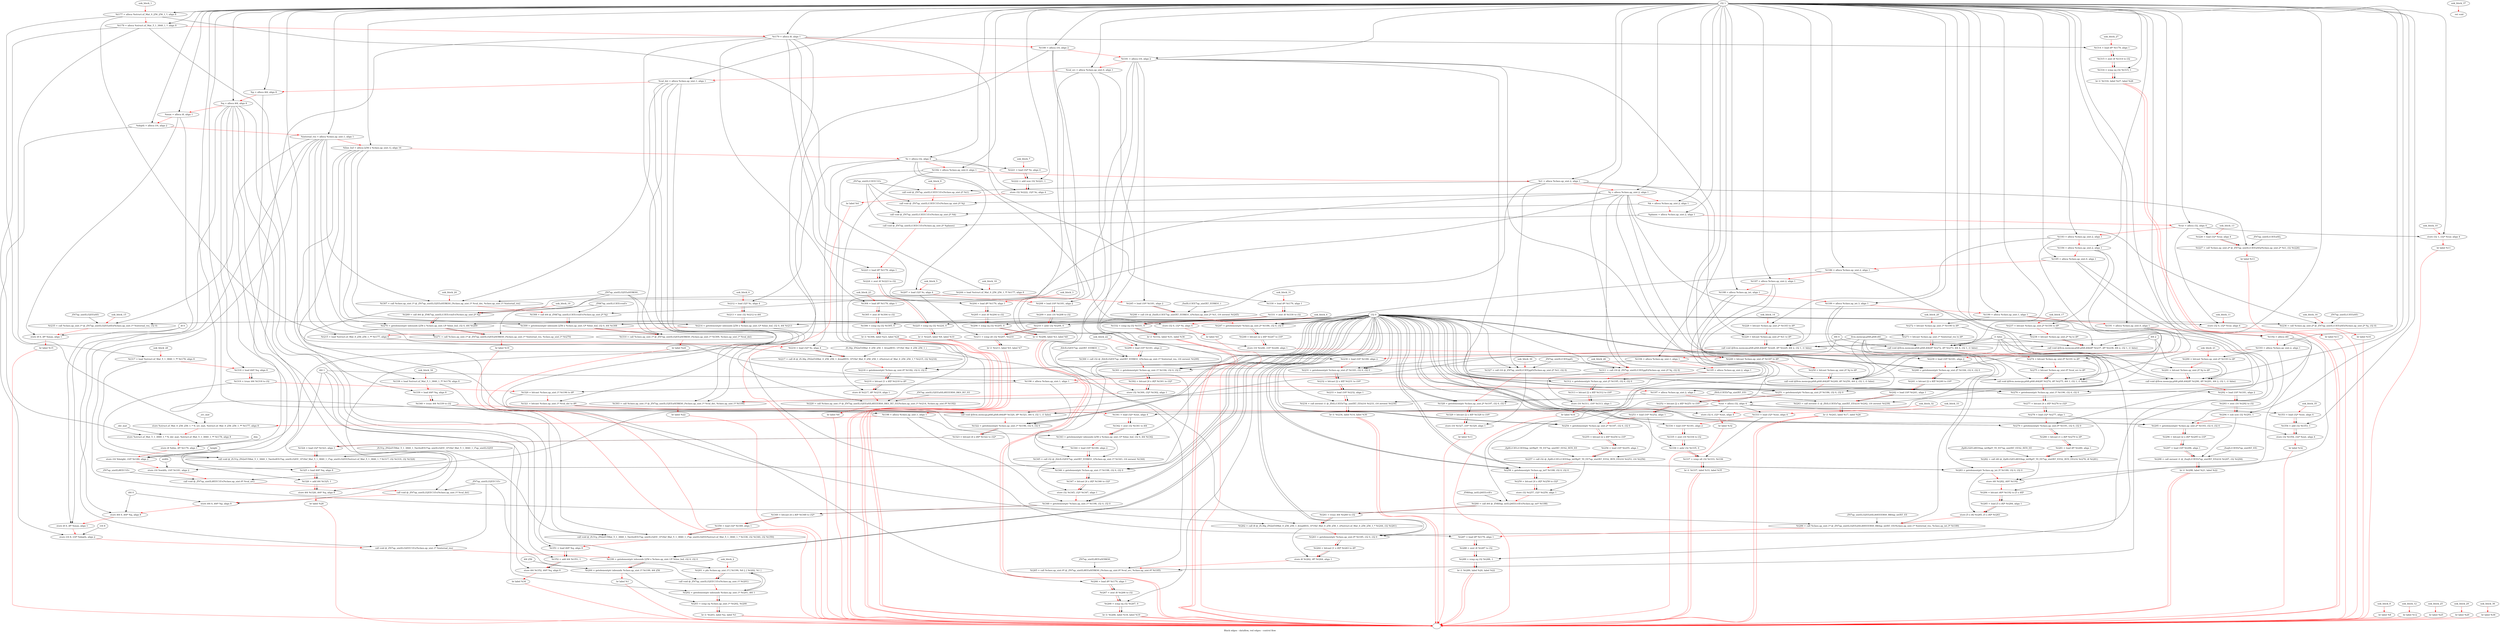 digraph G {
compound=true
label="Black edges - dataflow, red edges - control flow"
"t177" [label="  %t177 = alloca %struct.xf_Mat_0_256_256_1_*, align 8"]
"t178" [label="  %t178 = alloca %struct.xf_Mat_5_1_3840_1_*, align 8"]
"t179" [label="  %t179 = alloca i8, align 1"]
"t180" [label="  %t180 = alloca i16, align 2"]
"t181" [label="  %t181 = alloca i16, align 2"]
"val_src" [label="  %val_src = alloca %class.ap_uint.0, align 1"]
"val_dst" [label="  %val_dst = alloca %class.ap_uint.1, align 1"]
"p" [label="  %p = alloca i64, align 8"]
"q" [label="  %q = alloca i64, align 8"]
"max" [label="  %max = alloca i8, align 1"]
"depth" [label="  %depth = alloca i16, align 2"]
"internal_res" [label="  %internal_res = alloca %class.ap_uint.1, align 1"]
"line_buf" [label="  %line_buf = alloca [256 x %class.ap_uint.1], align 16"]
"i" [label="  %i = alloca i32, align 4"]
"t182" [label="  %t182 = alloca %class.ap_uint.0, align 1"]
"i1" [label="  %i1 = alloca %class.ap_uint.2, align 1"]
"j" [label="  %j = alloca %class.ap_uint.2, align 1"]
"k" [label="  %k = alloca %class.ap_uint.2, align 1"]
"planes" [label="  %planes = alloca %class.ap_uint.2, align 1"]
"var" [label="  %var = alloca i32, align 4"]
"t183" [label="  %t183 = alloca %class.ap_uint.2, align 1"]
"t184" [label="  %t184 = alloca %class.ap_uint.2, align 1"]
"t185" [label="  %t185 = alloca %class.ap_uint.0, align 1"]
"t186" [label="  %t186 = alloca %class.ap_uint.2, align 1"]
"t187" [label="  %t187 = alloca %class.ap_uint.2, align 1"]
"t188" [label="  %t188 = alloca %class.ap_int, align 1"]
"t189" [label="  %t189 = alloca %class.ap_int.3, align 1"]
"t190" [label="  %t190 = alloca %class.ap_uint.1, align 1"]
"t191" [label="  %t191 = alloca %class.ap_uint.0, align 1"]
"t192" [label="  %t192 = alloca i40"]
"t193" [label="  %t193 = alloca %class.ap_uint.2, align 1"]
"t194" [label="  %t194 = alloca %class.ap_uint.1, align 1"]
"t195" [label="  %t195 = alloca %class.ap_uint.2, align 1"]
"t196" [label="  %t196 = alloca %class.ap_uint.1, align 1"]
"t197" [label="  %t197 = alloca %class.ap_uint.2, align 1"]
"out" [label="  %out = alloca i32, align 4"]
"t198" [label="  %t198 = alloca %class.ap_uint.1, align 1"]
"_1" [label="  store %struct.xf_Mat_0_256_256_1_* %_src_mat, %struct.xf_Mat_0_256_256_1_** %t177, align 8"]
"_2" [label="  store %struct.xf_Mat_5_1_3840_1_* %_dst_mat, %struct.xf_Mat_5_1_3840_1_** %t178, align 8"]
"_3" [label="  store i8 %dim, i8* %t179, align 1"]
"_4" [label="  store i16 %height, i16* %t180, align 2"]
"_5" [label="  store i16 %width, i16* %t181, align 2"]
"_6" [label="  call void @_ZN7ap_uintILi8EEC1Ev(%class.ap_uint.0* %val_src)"]
"_7" [label="  call void @_ZN7ap_uintILi32EEC1Ev(%class.ap_uint.1* %val_dst)"]
"_8" [label="  store i64 0, i64* %p, align 8"]
"_9" [label="  store i64 0, i64* %q, align 8"]
"_10" [label="  store i8 0, i8* %max, align 1"]
"_11" [label="  store i16 8, i16* %depth, align 2"]
"_12" [label="  call void @_ZN7ap_uintILi32EEC1Ev(%class.ap_uint.1* %internal_res)"]
"t199" [label="  %t199 = getelementptr inbounds [256 x %class.ap_uint.1]* %line_buf, i32 0, i32 0"]
"t200" [label="  %t200 = getelementptr inbounds %class.ap_uint.1* %t199, i64 256"]
"_13" [label="  br label %1"]
"unk_block_1" -> "t177"[color=red]
"i32 1" -> "t177"
"t177" -> "t178"[color=red weight=2]
"i32 1" -> "t178"
"t178" -> "t179"[color=red weight=2]
"i32 1" -> "t179"
"t179" -> "t180"[color=red weight=2]
"i32 1" -> "t180"
"t180" -> "t181"[color=red weight=2]
"i32 1" -> "t181"
"t181" -> "val_src"[color=red weight=2]
"i32 1" -> "val_src"
"val_src" -> "val_dst"[color=red weight=2]
"i32 1" -> "val_dst"
"val_dst" -> "p"[color=red weight=2]
"i32 1" -> "p"
"p" -> "q"[color=red weight=2]
"i32 1" -> "q"
"q" -> "max"[color=red weight=2]
"i32 1" -> "max"
"max" -> "depth"[color=red weight=2]
"i32 1" -> "depth"
"depth" -> "internal_res"[color=red weight=2]
"i32 1" -> "internal_res"
"internal_res" -> "line_buf"[color=red weight=2]
"i32 1" -> "line_buf"
"line_buf" -> "i"[color=red weight=2]
"i32 1" -> "i"
"i" -> "t182"[color=red weight=2]
"i32 1" -> "t182"
"t182" -> "i1"[color=red weight=2]
"i32 1" -> "i1"
"i1" -> "j"[color=red weight=2]
"i32 1" -> "j"
"j" -> "k"[color=red weight=2]
"i32 1" -> "k"
"k" -> "planes"[color=red weight=2]
"i32 1" -> "planes"
"planes" -> "var"[color=red weight=2]
"i32 1" -> "var"
"var" -> "t183"[color=red weight=2]
"i32 1" -> "t183"
"t183" -> "t184"[color=red weight=2]
"i32 1" -> "t184"
"t184" -> "t185"[color=red weight=2]
"i32 1" -> "t185"
"t185" -> "t186"[color=red weight=2]
"i32 1" -> "t186"
"t186" -> "t187"[color=red weight=2]
"i32 1" -> "t187"
"t187" -> "t188"[color=red weight=2]
"i32 1" -> "t188"
"t188" -> "t189"[color=red weight=2]
"i32 1" -> "t189"
"t189" -> "t190"[color=red weight=2]
"i32 1" -> "t190"
"t190" -> "t191"[color=red weight=2]
"i32 1" -> "t191"
"t191" -> "t192"[color=red weight=2]
"i32 1" -> "t192"
"t192" -> "t193"[color=red weight=2]
"i32 1" -> "t193"
"t193" -> "t194"[color=red weight=2]
"i32 1" -> "t194"
"t194" -> "t195"[color=red weight=2]
"i32 1" -> "t195"
"t195" -> "t196"[color=red weight=2]
"i32 1" -> "t196"
"t196" -> "t197"[color=red weight=2]
"i32 1" -> "t197"
"t197" -> "out"[color=red weight=2]
"i32 1" -> "out"
"out" -> "t198"[color=red weight=2]
"i32 1" -> "t198"
"t198" -> "_1"[color=red weight=2]
"_src_mat" -> "_1"
"t177" -> "_1"
"_1" -> "_2"[color=red weight=2]
"_dst_mat" -> "_2"
"t178" -> "_2"
"_2" -> "_3"[color=red weight=2]
"dim" -> "_3"
"t179" -> "_3"
"_3" -> "_4"[color=red weight=2]
"height" -> "_4"
"t180" -> "_4"
"_4" -> "_5"[color=red weight=2]
"width" -> "_5"
"t181" -> "_5"
"_5" -> "_6"[color=red weight=2]
"val_src" -> "_6"
"_ZN7ap_uintILi8EEC1Ev" -> "_6"
"_6" -> "_7"[color=red weight=2]
"val_dst" -> "_7"
"_ZN7ap_uintILi32EEC1Ev" -> "_7"
"_7" -> "_8"[color=red weight=2]
"i64 0" -> "_8"
"p" -> "_8"
"_8" -> "_9"[color=red weight=2]
"i64 0" -> "_9"
"q" -> "_9"
"_9" -> "_10"[color=red weight=2]
"i8 0" -> "_10"
"max" -> "_10"
"_10" -> "_11"[color=red weight=2]
"i16 8" -> "_11"
"depth" -> "_11"
"_11" -> "_12"[color=red weight=2]
"internal_res" -> "_12"
"_ZN7ap_uintILi32EEC1Ev" -> "_12"
"_12" -> "t199"[color=red weight=2]
"line_buf" -> "t199"
"i32 0" -> "t199"
"i32 0" -> "t199"
"t199" -> "t200"[color=red weight=2]
"t199" -> "t200"
"i64 256" -> "t200"
"t200" -> "_13"[color=red weight=2]
"_13" -> ""[color=red]

"t201" [label="  %t201 = phi %class.ap_uint.1* [ %t199, %0 ], [ %t202, %1 ]"]
"_14" [label="  call void @_ZN7ap_uintILi32EEC1Ev(%class.ap_uint.1* %t201)"]
"t202" [label="  %t202 = getelementptr inbounds %class.ap_uint.1* %t201, i64 1"]
"t203" [label="  %t203 = icmp eq %class.ap_uint.1* %t202, %t200"]
"_15" [label="  br i1 %t203, label %2, label %1"]
"unk_block_2" -> "t201"[color=red]
"t199" -> "t201"
"t202" -> "t201"
"t201" -> "_14"[color=red weight=2]
"t201" -> "_14"
"_ZN7ap_uintILi32EEC1Ev" -> "_14"
"_14" -> "t202"[color=red weight=2]
"t201" -> "t202"
"i64 1" -> "t202"
"t202" -> "t203"[color=red weight=2]
"t202" -> "t203"
"t200" -> "t203"
"t203" -> "_15"[color=red weight=2]
"t203" -> "_15"
"_15" -> ""[color=red]
"_15" -> ""[color=red]

"t204" [label="  %t204 = load i8* %t179, align 1"]
"t205" [label="  %t205 = zext i8 %t204 to i32"]
"t206" [label="  %t206 = icmp eq i32 %t205, 0"]
"_16" [label="  br i1 %t206, label %3, label %8"]
"unk_block_3" -> "t204"[color=red]
"t179" -> "t204"
"t204" -> "t205"[color=red weight=2]
"t204" -> "t205"
"t205" -> "t206"[color=red weight=2]
"t205" -> "t206"
"i32 0" -> "t206"
"t206" -> "_16"[color=red weight=2]
"t206" -> "_16"
"_16" -> ""[color=red]
"_16" -> ""[color=red]

"_17" [label="  store i32 0, i32* %i, align 4"]
"_18" [label="  br label %4"]
"unk_block_4" -> "_17"[color=red]
"i32 0" -> "_17"
"i" -> "_17"
"_17" -> "_18"[color=red weight=2]
"_18" -> ""[color=red]

"t207" [label="  %t207 = load i32* %i, align 4"]
"t208" [label="  %t208 = load i16* %t181, align 2"]
"t209" [label="  %t209 = zext i16 %t208 to i32"]
"t210" [label="  %t210 = ashr i32 %t209, 0"]
"t211" [label="  %t211 = icmp slt i32 %t207, %t210"]
"_19" [label="  br i1 %t211, label %5, label %7"]
"unk_block_5" -> "t207"[color=red]
"i" -> "t207"
"t207" -> "t208"[color=red weight=2]
"t181" -> "t208"
"t208" -> "t209"[color=red weight=2]
"t208" -> "t209"
"t209" -> "t210"[color=red weight=2]
"t209" -> "t210"
"i32 0" -> "t210"
"t210" -> "t211"[color=red weight=2]
"t207" -> "t211"
"t210" -> "t211"
"t211" -> "_19"[color=red weight=2]
"t211" -> "_19"
"_19" -> ""[color=red]
"_19" -> ""[color=red]

"t212" [label="  %t212 = load i32* %i, align 4"]
"t213" [label="  %t213 = sext i32 %t212 to i64"]
"t214" [label="  %t214 = getelementptr inbounds [256 x %class.ap_uint.1]* %line_buf, i32 0, i64 %t213"]
"t215" [label="  %t215 = load %struct.xf_Mat_0_256_256_1_** %t177, align 8"]
"t216" [label="  %t216 = load i32* %i, align 4"]
"t217" [label="  %t217 = call i8 @_ZL36p_ZN2xf16Mat_0_256_256_1_4readIEEi_1P19xf_Mat_0_256_256_1_i(%struct.xf_Mat_0_256_256_1_* %t215, i32 %t216)"]
"t218" [label="  %t218 = getelementptr %class.ap_uint.0* %t182, i32 0, i32 0"]
"t219" [label="  %t219 = bitcast [1 x i8]* %t218 to i8*"]
"_20" [label="  store i8 %t217, i8* %t219, align 1"]
"t220" [label="  %t220 = call %class.ap_uint.1* @_ZN7ap_uintILi32EEaSILi8EEERS0_RKS_IXT_EE(%class.ap_uint.1* %t214, %class.ap_uint.0* %t182)"]
"_21" [label="  br label %6"]
"unk_block_6" -> "t212"[color=red]
"i" -> "t212"
"t212" -> "t213"[color=red weight=2]
"t212" -> "t213"
"t213" -> "t214"[color=red weight=2]
"line_buf" -> "t214"
"i32 0" -> "t214"
"t213" -> "t214"
"t214" -> "t215"[color=red weight=2]
"t177" -> "t215"
"t215" -> "t216"[color=red weight=2]
"i" -> "t216"
"t216" -> "t217"[color=red weight=2]
"t215" -> "t217"
"t216" -> "t217"
"_ZL36p_ZN2xf16Mat_0_256_256_1_4readIEEi_1P19xf_Mat_0_256_256_1_i" -> "t217"
"t217" -> "t218"[color=red weight=2]
"t182" -> "t218"
"i32 0" -> "t218"
"i32 0" -> "t218"
"t218" -> "t219"[color=red weight=2]
"t218" -> "t219"
"t219" -> "_20"[color=red weight=2]
"t217" -> "_20"
"t219" -> "_20"
"_20" -> "t220"[color=red weight=2]
"t214" -> "t220"
"t182" -> "t220"
"_ZN7ap_uintILi32EEaSILi8EEERS0_RKS_IXT_EE" -> "t220"
"t220" -> "_21"[color=red weight=2]
"_21" -> ""[color=red]

"t221" [label="  %t221 = load i32* %i, align 4"]
"t222" [label="  %t222 = add nsw i32 %t221, 1"]
"_22" [label="  store i32 %t222, i32* %i, align 4"]
"_23" [label="  br label %4"]
"unk_block_7" -> "t221"[color=red]
"i" -> "t221"
"t221" -> "t222"[color=red weight=2]
"t221" -> "t222"
"i32 1" -> "t222"
"t222" -> "_22"[color=red weight=2]
"t222" -> "_22"
"i" -> "_22"
"_22" -> "_23"[color=red weight=2]
"_23" -> ""[color=red]

"_24" [label="  br label %8"]
"unk_block_8" -> "_24"[color=red]
"_24" -> ""[color=red]

"_25" [label="  call void @_ZN7ap_uintILi13EEC1Ev(%class.ap_uint.2* %i1)"]
"_26" [label="  call void @_ZN7ap_uintILi13EEC1Ev(%class.ap_uint.2* %j)"]
"_27" [label="  call void @_ZN7ap_uintILi13EEC1Ev(%class.ap_uint.2* %k)"]
"_28" [label="  call void @_ZN7ap_uintILi13EEC1Ev(%class.ap_uint.2* %planes)"]
"t223" [label="  %t223 = load i8* %t179, align 1"]
"t224" [label="  %t224 = zext i8 %t223 to i32"]
"t225" [label="  %t225 = icmp eq i32 %t224, 0"]
"_29" [label="  br i1 %t225, label %9, label %10"]
"unk_block_9" -> "_25"[color=red]
"i1" -> "_25"
"_ZN7ap_uintILi13EEC1Ev" -> "_25"
"_25" -> "_26"[color=red weight=2]
"j" -> "_26"
"_ZN7ap_uintILi13EEC1Ev" -> "_26"
"_26" -> "_27"[color=red weight=2]
"k" -> "_27"
"_ZN7ap_uintILi13EEC1Ev" -> "_27"
"_27" -> "_28"[color=red weight=2]
"planes" -> "_28"
"_ZN7ap_uintILi13EEC1Ev" -> "_28"
"_28" -> "t223"[color=red weight=2]
"t179" -> "t223"
"t223" -> "t224"[color=red weight=2]
"t223" -> "t224"
"t224" -> "t225"[color=red weight=2]
"t224" -> "t225"
"i32 0" -> "t225"
"t225" -> "_29"[color=red weight=2]
"t225" -> "_29"
"_29" -> ""[color=red]
"_29" -> ""[color=red]

"_30" [label="  store i32 1, i32* %var, align 4"]
"_31" [label="  br label %11"]
"unk_block_10" -> "_30"[color=red]
"i32 1" -> "_30"
"var" -> "_30"
"_30" -> "_31"[color=red weight=2]
"_31" -> ""[color=red]

"_32" [label="  store i32 0, i32* %var, align 4"]
"_33" [label="  br label %11"]
"unk_block_11" -> "_32"[color=red]
"i32 0" -> "_32"
"var" -> "_32"
"_32" -> "_33"[color=red weight=2]
"_33" -> ""[color=red]

"_34" [label="  br label %12"]
"unk_block_12" -> "_34"[color=red]
"_34" -> ""[color=red]

"t226" [label="  %t226 = load i32* %var, align 4"]
"t227" [label="  %t227 = call %class.ap_uint.2* @_ZN7ap_uintILi13EEaSEj(%class.ap_uint.2* %i1, i32 %t226)"]
"_35" [label="  br label %13"]
"unk_block_13" -> "t226"[color=red]
"var" -> "t226"
"t226" -> "t227"[color=red weight=2]
"i1" -> "t227"
"t226" -> "t227"
"_ZN7ap_uintILi13EEaSEj" -> "t227"
"t227" -> "_35"[color=red weight=2]
"_35" -> ""[color=red]

"t228" [label="  %t228 = bitcast %class.ap_uint.2* %t183 to i8*"]
"t229" [label="  %t229 = bitcast %class.ap_uint.2* %i1 to i8*"]
"_36" [label="  call void @llvm.memcpy.p0i8.p0i8.i64(i8* %t228, i8* %t229, i64 2, i32 1, i1 false)"]
"t230" [label="  %t230 = load i16* %t180, align 2"]
"t231" [label="  %t231 = getelementptr %class.ap_uint.2* %t183, i32 0, i32 0"]
"t232" [label="  %t232 = bitcast [2 x i8]* %t231 to i16*"]
"t233" [label="  %t233 = load i16* %t232, align 1"]
"t234" [label="  %t234 = call zeroext i1 @_ZltILi13EEb7ap_uintIXT_EEt(i16 %t233, i16 zeroext %t230)"]
"_37" [label="  br i1 %t234, label %14, label %30"]
"unk_block_14" -> "t228"[color=red]
"t183" -> "t228"
"t228" -> "t229"[color=red weight=2]
"i1" -> "t229"
"t229" -> "_36"[color=red weight=2]
"t228" -> "_36"
"t229" -> "_36"
"i64 2" -> "_36"
"i32 1" -> "_36"
"i1 false" -> "_36"
"llvm.memcpy.p0i8.p0i8.i64" -> "_36"
"_36" -> "t230"[color=red weight=2]
"t180" -> "t230"
"t230" -> "t231"[color=red weight=2]
"t183" -> "t231"
"i32 0" -> "t231"
"i32 0" -> "t231"
"t231" -> "t232"[color=red weight=2]
"t231" -> "t232"
"t232" -> "t233"[color=red weight=2]
"t232" -> "t233"
"t233" -> "t234"[color=red weight=2]
"t233" -> "t234"
"t230" -> "t234"
"_ZltILi13EEb7ap_uintIXT_EEt" -> "t234"
"t234" -> "_37"[color=red weight=2]
"t234" -> "_37"
"_37" -> ""[color=red]
"_37" -> ""[color=red]

"t235" [label="  %t235 = call %class.ap_uint.1* @_ZN7ap_uintILi32EEaSEi(%class.ap_uint.1* %internal_res, i32 0)"]
"_38" [label="  store i8 0, i8* %max, align 1"]
"_39" [label="  br label %15"]
"unk_block_15" -> "t235"[color=red]
"internal_res" -> "t235"
"i32 0" -> "t235"
"_ZN7ap_uintILi32EEaSEi" -> "t235"
"t235" -> "_38"[color=red weight=2]
"i8 0" -> "_38"
"max" -> "_38"
"_38" -> "_39"[color=red weight=2]
"_39" -> ""[color=red]

"t236" [label="  %t236 = call %class.ap_uint.2* @_ZN7ap_uintILi13EEaSEi(%class.ap_uint.2* %j, i32 0)"]
"_40" [label="  br label %16"]
"unk_block_16" -> "t236"[color=red]
"j" -> "t236"
"i32 0" -> "t236"
"_ZN7ap_uintILi13EEaSEi" -> "t236"
"t236" -> "_40"[color=red weight=2]
"_40" -> ""[color=red]

"t237" [label="  %t237 = bitcast %class.ap_uint.2* %t184 to i8*"]
"t238" [label="  %t238 = bitcast %class.ap_uint.2* %j to i8*"]
"_41" [label="  call void @llvm.memcpy.p0i8.p0i8.i64(i8* %t237, i8* %t238, i64 2, i32 1, i1 false)"]
"t239" [label="  %t239 = load i16* %t181, align 2"]
"t240" [label="  %t240 = getelementptr %class.ap_uint.2* %t184, i32 0, i32 0"]
"t241" [label="  %t241 = bitcast [2 x i8]* %t240 to i16*"]
"t242" [label="  %t242 = load i16* %t241, align 1"]
"t243" [label="  %t243 = call zeroext i1 @_ZltILi13EEb7ap_uintIXT_EEt(i16 %t242, i16 zeroext %t239)"]
"_42" [label="  br i1 %t243, label %17, label %26"]
"unk_block_17" -> "t237"[color=red]
"t184" -> "t237"
"t237" -> "t238"[color=red weight=2]
"j" -> "t238"
"t238" -> "_41"[color=red weight=2]
"t237" -> "_41"
"t238" -> "_41"
"i64 2" -> "_41"
"i32 1" -> "_41"
"i1 false" -> "_41"
"llvm.memcpy.p0i8.p0i8.i64" -> "_41"
"_41" -> "t239"[color=red weight=2]
"t181" -> "t239"
"t239" -> "t240"[color=red weight=2]
"t184" -> "t240"
"i32 0" -> "t240"
"i32 0" -> "t240"
"t240" -> "t241"[color=red weight=2]
"t240" -> "t241"
"t241" -> "t242"[color=red weight=2]
"t241" -> "t242"
"t242" -> "t243"[color=red weight=2]
"t242" -> "t243"
"t239" -> "t243"
"_ZltILi13EEb7ap_uintIXT_EEt" -> "t243"
"t243" -> "_42"[color=red weight=2]
"t243" -> "_42"
"_42" -> ""[color=red]
"_42" -> ""[color=red]

"t244" [label="  %t244 = load %struct.xf_Mat_0_256_256_1_** %t177, align 8"]
"t245" [label="  %t245 = load i16* %t181, align 2"]
"t246" [label="  %t246 = call i16 @_ZmlILi13EE7ap_uintIXT_EERKS1_t(%class.ap_uint.2* %i1, i16 zeroext %t245)"]
"t247" [label="  %t247 = getelementptr %class.ap_uint.2* %t186, i32 0, i32 0"]
"t248" [label="  %t248 = bitcast [2 x i8]* %t247 to i16*"]
"_43" [label="  store i16 %t246, i16* %t248, align 1"]
"t249" [label="  %t249 = bitcast %class.ap_uint.2* %t187 to i8*"]
"t250" [label="  %t250 = bitcast %class.ap_uint.2* %j to i8*"]
"_44" [label="  call void @llvm.memcpy.p0i8.p0i8.i64(i8* %t249, i8* %t250, i64 2, i32 1, i1 false)"]
"t251" [label="  %t251 = getelementptr %class.ap_uint.2* %t186, i32 0, i32 0"]
"t252" [label="  %t252 = bitcast [2 x i8]* %t251 to i16*"]
"t253" [label="  %t253 = load i16* %t252, align 1"]
"t254" [label="  %t254 = getelementptr %class.ap_uint.2* %t187, i32 0, i32 0"]
"t255" [label="  %t255 = bitcast [2 x i8]* %t254 to i16*"]
"t256" [label="  %t256 = load i16* %t255, align 1"]
"t257" [label="  %t257 = call i32 @_ZplILi13ELi13EE6ap_intIXplT_T0_EE7ap_uintIXT_EES2_IXT0_EE(i16 %t253, i16 %t256)"]
"t258" [label="  %t258 = getelementptr %class.ap_int* %t188, i32 0, i32 0"]
"t259" [label="  %t259 = bitcast [4 x i8]* %t258 to i32*"]
"_45" [label="  store i32 %t257, i32* %t259, align 1"]
"t260" [label="  %t260 = call i64 @_ZNK6ap_intILi26EEcvlEv(%class.ap_int* %t188)"]
"t261" [label="  %t261 = trunc i64 %t260 to i32"]
"t262" [label="  %t262 = call i8 @_ZL36p_ZN2xf16Mat_0_256_256_1_4readIEEi_1P19xf_Mat_0_256_256_1_i(%struct.xf_Mat_0_256_256_1_* %t244, i32 %t261)"]
"t263" [label="  %t263 = getelementptr %class.ap_uint.0* %t185, i32 0, i32 0"]
"t264" [label="  %t264 = bitcast [1 x i8]* %t263 to i8*"]
"_46" [label="  store i8 %t262, i8* %t264, align 1"]
"t265" [label="  %t265 = call %class.ap_uint.0* @_ZN7ap_uintILi8EEaSERKS0_(%class.ap_uint.0* %val_src, %class.ap_uint.0* %t185)"]
"t266" [label="  %t266 = load i8* %t179, align 1"]
"t267" [label="  %t267 = zext i8 %t266 to i32"]
"t268" [label="  %t268 = icmp eq i32 %t267, 0"]
"_47" [label="  br i1 %t268, label %18, label %19"]
"unk_block_18" -> "t244"[color=red]
"t177" -> "t244"
"t244" -> "t245"[color=red weight=2]
"t181" -> "t245"
"t245" -> "t246"[color=red weight=2]
"i1" -> "t246"
"t245" -> "t246"
"_ZmlILi13EE7ap_uintIXT_EERKS1_t" -> "t246"
"t246" -> "t247"[color=red weight=2]
"t186" -> "t247"
"i32 0" -> "t247"
"i32 0" -> "t247"
"t247" -> "t248"[color=red weight=2]
"t247" -> "t248"
"t248" -> "_43"[color=red weight=2]
"t246" -> "_43"
"t248" -> "_43"
"_43" -> "t249"[color=red weight=2]
"t187" -> "t249"
"t249" -> "t250"[color=red weight=2]
"j" -> "t250"
"t250" -> "_44"[color=red weight=2]
"t249" -> "_44"
"t250" -> "_44"
"i64 2" -> "_44"
"i32 1" -> "_44"
"i1 false" -> "_44"
"llvm.memcpy.p0i8.p0i8.i64" -> "_44"
"_44" -> "t251"[color=red weight=2]
"t186" -> "t251"
"i32 0" -> "t251"
"i32 0" -> "t251"
"t251" -> "t252"[color=red weight=2]
"t251" -> "t252"
"t252" -> "t253"[color=red weight=2]
"t252" -> "t253"
"t253" -> "t254"[color=red weight=2]
"t187" -> "t254"
"i32 0" -> "t254"
"i32 0" -> "t254"
"t254" -> "t255"[color=red weight=2]
"t254" -> "t255"
"t255" -> "t256"[color=red weight=2]
"t255" -> "t256"
"t256" -> "t257"[color=red weight=2]
"t253" -> "t257"
"t256" -> "t257"
"_ZplILi13ELi13EE6ap_intIXplT_T0_EE7ap_uintIXT_EES2_IXT0_EE" -> "t257"
"t257" -> "t258"[color=red weight=2]
"t188" -> "t258"
"i32 0" -> "t258"
"i32 0" -> "t258"
"t258" -> "t259"[color=red weight=2]
"t258" -> "t259"
"t259" -> "_45"[color=red weight=2]
"t257" -> "_45"
"t259" -> "_45"
"_45" -> "t260"[color=red weight=2]
"t188" -> "t260"
"_ZNK6ap_intILi26EEcvlEv" -> "t260"
"t260" -> "t261"[color=red weight=2]
"t260" -> "t261"
"t261" -> "t262"[color=red weight=2]
"t244" -> "t262"
"t261" -> "t262"
"_ZL36p_ZN2xf16Mat_0_256_256_1_4readIEEi_1P19xf_Mat_0_256_256_1_i" -> "t262"
"t262" -> "t263"[color=red weight=2]
"t185" -> "t263"
"i32 0" -> "t263"
"i32 0" -> "t263"
"t263" -> "t264"[color=red weight=2]
"t263" -> "t264"
"t264" -> "_46"[color=red weight=2]
"t262" -> "_46"
"t264" -> "_46"
"_46" -> "t265"[color=red weight=2]
"val_src" -> "t265"
"t185" -> "t265"
"_ZN7ap_uintILi8EEaSERKS0_" -> "t265"
"t265" -> "t266"[color=red weight=2]
"t179" -> "t266"
"t266" -> "t267"[color=red weight=2]
"t266" -> "t267"
"t267" -> "t268"[color=red weight=2]
"t267" -> "t268"
"i32 0" -> "t268"
"t268" -> "_47"[color=red weight=2]
"t268" -> "_47"
"_47" -> ""[color=red]
"_47" -> ""[color=red]

"t269" [label="  %t269 = call i64 @_ZNK7ap_uintILi13EEcvmEv(%class.ap_uint.2* %j)"]
"t270" [label="  %t270 = getelementptr inbounds [256 x %class.ap_uint.1]* %line_buf, i32 0, i64 %t269"]
"t271" [label="  %t271 = call %class.ap_uint.1* @_ZN7ap_uintILi32EEaSERKS0_(%class.ap_uint.1* %internal_res, %class.ap_uint.1* %t270)"]
"_48" [label="  br label %19"]
"unk_block_19" -> "t269"[color=red]
"j" -> "t269"
"_ZNK7ap_uintILi13EEcvmEv" -> "t269"
"t269" -> "t270"[color=red weight=2]
"line_buf" -> "t270"
"i32 0" -> "t270"
"t269" -> "t270"
"t270" -> "t271"[color=red weight=2]
"internal_res" -> "t271"
"t270" -> "t271"
"_ZN7ap_uintILi32EEaSERKS0_" -> "t271"
"t271" -> "_48"[color=red weight=2]
"_48" -> ""[color=red]

"t272" [label="  %t272 = bitcast %class.ap_uint.1* %t190 to i8*"]
"t273" [label="  %t273 = bitcast %class.ap_uint.1* %internal_res to i8*"]
"_49" [label="  call void @llvm.memcpy.p0i8.p0i8.i64(i8* %t272, i8* %t273, i64 4, i32 1, i1 false)"]
"t274" [label="  %t274 = bitcast %class.ap_uint.0* %t191 to i8*"]
"t275" [label="  %t275 = bitcast %class.ap_uint.0* %val_src to i8*"]
"_50" [label="  call void @llvm.memcpy.p0i8.p0i8.i64(i8* %t274, i8* %t275, i64 1, i32 1, i1 false)"]
"t276" [label="  %t276 = getelementptr %class.ap_uint.1* %t190, i32 0, i32 0"]
"t277" [label="  %t277 = bitcast [4 x i8]* %t276 to i32*"]
"t278" [label="  %t278 = load i32* %t277, align 1"]
"t279" [label="  %t279 = getelementptr %class.ap_uint.0* %t191, i32 0, i32 0"]
"t280" [label="  %t280 = bitcast [1 x i8]* %t279 to i8*"]
"t281" [label="  %t281 = load i8* %t280, align 1"]
"t282" [label="  %t282 = call i40 @_ZplILi32ELi8EE6ap_intIXplT_T0_EE7ap_uintIXT_EES2_IXT0_EE(i32 %t278, i8 %t281)"]
"t283" [label="  %t283 = getelementptr %class.ap_int.3* %t189, i32 0, i32 0"]
"_51" [label="  store i40 %t282, i40* %t192"]
"t284" [label="  %t284 = bitcast i40* %t192 to [5 x i8]*"]
"t285" [label="  %t285 = load [5 x i8]* %t284, align 1"]
"_52" [label="  store [5 x i8] %t285, [5 x i8]* %t283"]
"t286" [label="  %t286 = call %class.ap_uint.1* @_ZN7ap_uintILi32EEaSILi40EEERS0_RK6ap_intIXT_EE(%class.ap_uint.1* %internal_res, %class.ap_int.3* %t189)"]
"t287" [label="  %t287 = load i8* %t179, align 1"]
"t288" [label="  %t288 = zext i8 %t287 to i32"]
"t289" [label="  %t289 = icmp eq i32 %t288, 1"]
"_53" [label="  br i1 %t289, label %20, label %22"]
"unk_block_20" -> "t272"[color=red]
"t190" -> "t272"
"t272" -> "t273"[color=red weight=2]
"internal_res" -> "t273"
"t273" -> "_49"[color=red weight=2]
"t272" -> "_49"
"t273" -> "_49"
"i64 4" -> "_49"
"i32 1" -> "_49"
"i1 false" -> "_49"
"llvm.memcpy.p0i8.p0i8.i64" -> "_49"
"_49" -> "t274"[color=red weight=2]
"t191" -> "t274"
"t274" -> "t275"[color=red weight=2]
"val_src" -> "t275"
"t275" -> "_50"[color=red weight=2]
"t274" -> "_50"
"t275" -> "_50"
"i64 1" -> "_50"
"i32 1" -> "_50"
"i1 false" -> "_50"
"llvm.memcpy.p0i8.p0i8.i64" -> "_50"
"_50" -> "t276"[color=red weight=2]
"t190" -> "t276"
"i32 0" -> "t276"
"i32 0" -> "t276"
"t276" -> "t277"[color=red weight=2]
"t276" -> "t277"
"t277" -> "t278"[color=red weight=2]
"t277" -> "t278"
"t278" -> "t279"[color=red weight=2]
"t191" -> "t279"
"i32 0" -> "t279"
"i32 0" -> "t279"
"t279" -> "t280"[color=red weight=2]
"t279" -> "t280"
"t280" -> "t281"[color=red weight=2]
"t280" -> "t281"
"t281" -> "t282"[color=red weight=2]
"t278" -> "t282"
"t281" -> "t282"
"_ZplILi32ELi8EE6ap_intIXplT_T0_EE7ap_uintIXT_EES2_IXT0_EE" -> "t282"
"t282" -> "t283"[color=red weight=2]
"t189" -> "t283"
"i32 0" -> "t283"
"i32 0" -> "t283"
"t283" -> "_51"[color=red weight=2]
"t282" -> "_51"
"t192" -> "_51"
"_51" -> "t284"[color=red weight=2]
"t192" -> "t284"
"t284" -> "t285"[color=red weight=2]
"t284" -> "t285"
"t285" -> "_52"[color=red weight=2]
"t285" -> "_52"
"t283" -> "_52"
"_52" -> "t286"[color=red weight=2]
"internal_res" -> "t286"
"t189" -> "t286"
"_ZN7ap_uintILi32EEaSILi40EEERS0_RK6ap_intIXT_EE" -> "t286"
"t286" -> "t287"[color=red weight=2]
"t179" -> "t287"
"t287" -> "t288"[color=red weight=2]
"t287" -> "t288"
"t288" -> "t289"[color=red weight=2]
"t288" -> "t289"
"i32 1" -> "t289"
"t289" -> "_53"[color=red weight=2]
"t289" -> "_53"
"_53" -> ""[color=red]
"_53" -> ""[color=red]

"t290" [label="  %t290 = bitcast %class.ap_uint.2* %t193 to i8*"]
"t291" [label="  %t291 = bitcast %class.ap_uint.2* %j to i8*"]
"_54" [label="  call void @llvm.memcpy.p0i8.p0i8.i64(i8* %t290, i8* %t291, i64 2, i32 1, i1 false)"]
"t292" [label="  %t292 = load i16* %t181, align 2"]
"t293" [label="  %t293 = zext i16 %t292 to i32"]
"t294" [label="  %t294 = sub nsw i32 %t293, 1"]
"t295" [label="  %t295 = getelementptr %class.ap_uint.2* %t193, i32 0, i32 0"]
"t296" [label="  %t296 = bitcast [2 x i8]* %t295 to i16*"]
"t297" [label="  %t297 = load i16* %t296, align 1"]
"t298" [label="  %t298 = call zeroext i1 @_ZeqILi13EEb7ap_uintIXT_EEi(i16 %t297, i32 %t294)"]
"_55" [label="  br i1 %t298, label %21, label %22"]
"unk_block_21" -> "t290"[color=red]
"t193" -> "t290"
"t290" -> "t291"[color=red weight=2]
"j" -> "t291"
"t291" -> "_54"[color=red weight=2]
"t290" -> "_54"
"t291" -> "_54"
"i64 2" -> "_54"
"i32 1" -> "_54"
"i1 false" -> "_54"
"llvm.memcpy.p0i8.p0i8.i64" -> "_54"
"_54" -> "t292"[color=red weight=2]
"t181" -> "t292"
"t292" -> "t293"[color=red weight=2]
"t292" -> "t293"
"t293" -> "t294"[color=red weight=2]
"t293" -> "t294"
"i32 1" -> "t294"
"t294" -> "t295"[color=red weight=2]
"t193" -> "t295"
"i32 0" -> "t295"
"i32 0" -> "t295"
"t295" -> "t296"[color=red weight=2]
"t295" -> "t296"
"t296" -> "t297"[color=red weight=2]
"t296" -> "t297"
"t297" -> "t298"[color=red weight=2]
"t297" -> "t298"
"t294" -> "t298"
"_ZeqILi13EEb7ap_uintIXT_EEi" -> "t298"
"t298" -> "_55"[color=red weight=2]
"t298" -> "_55"
"_55" -> ""[color=red]
"_55" -> ""[color=red]

"t299" [label="  %t299 = load i16* %t181, align 2"]
"t300" [label="  %t300 = call i32 @_ZdvILi32EE7ap_uintIXT_EERKS1_t(%class.ap_uint.1* %internal_res, i16 zeroext %t299)"]
"t301" [label="  %t301 = getelementptr %class.ap_uint.1* %t194, i32 0, i32 0"]
"t302" [label="  %t302 = bitcast [4 x i8]* %t301 to i32*"]
"_56" [label="  store i32 %t300, i32* %t302, align 1"]
"t303" [label="  %t303 = call %class.ap_uint.1* @_ZN7ap_uintILi32EEaSERKS0_(%class.ap_uint.1* %val_dst, %class.ap_uint.1* %t194)"]
"_57" [label="  br label %22"]
"unk_block_22" -> "t299"[color=red]
"t181" -> "t299"
"t299" -> "t300"[color=red weight=2]
"internal_res" -> "t300"
"t299" -> "t300"
"_ZdvILi32EE7ap_uintIXT_EERKS1_t" -> "t300"
"t300" -> "t301"[color=red weight=2]
"t194" -> "t301"
"i32 0" -> "t301"
"i32 0" -> "t301"
"t301" -> "t302"[color=red weight=2]
"t301" -> "t302"
"t302" -> "_56"[color=red weight=2]
"t300" -> "_56"
"t302" -> "_56"
"_56" -> "t303"[color=red weight=2]
"val_dst" -> "t303"
"t194" -> "t303"
"_ZN7ap_uintILi32EEaSERKS0_" -> "t303"
"t303" -> "_57"[color=red weight=2]
"_57" -> ""[color=red]

"t304" [label="  %t304 = load i8* %t179, align 1"]
"t305" [label="  %t305 = zext i8 %t304 to i32"]
"t306" [label="  %t306 = icmp eq i32 %t305, 0"]
"_58" [label="  br i1 %t306, label %23, label %24"]
"unk_block_23" -> "t304"[color=red]
"t179" -> "t304"
"t304" -> "t305"[color=red weight=2]
"t304" -> "t305"
"t305" -> "t306"[color=red weight=2]
"t305" -> "t306"
"i32 0" -> "t306"
"t306" -> "_58"[color=red weight=2]
"t306" -> "_58"
"_58" -> ""[color=red]
"_58" -> ""[color=red]

"t307" [label="  %t307 = call %class.ap_uint.1* @_ZN7ap_uintILi32EEaSERKS0_(%class.ap_uint.1* %val_dst, %class.ap_uint.1* %internal_res)"]
"t308" [label="  %t308 = call i64 @_ZNK7ap_uintILi13EEcvmEv(%class.ap_uint.2* %j)"]
"t309" [label="  %t309 = getelementptr inbounds [256 x %class.ap_uint.1]* %line_buf, i32 0, i64 %t308"]
"t310" [label="  %t310 = call %class.ap_uint.1* @_ZN7ap_uintILi32EEaSERKS0_(%class.ap_uint.1* %t309, %class.ap_uint.1* %val_dst)"]
"_59" [label="  br label %24"]
"unk_block_24" -> "t307"[color=red]
"val_dst" -> "t307"
"internal_res" -> "t307"
"_ZN7ap_uintILi32EEaSERKS0_" -> "t307"
"t307" -> "t308"[color=red weight=2]
"j" -> "t308"
"_ZNK7ap_uintILi13EEcvmEv" -> "t308"
"t308" -> "t309"[color=red weight=2]
"line_buf" -> "t309"
"i32 0" -> "t309"
"t308" -> "t309"
"t309" -> "t310"[color=red weight=2]
"t309" -> "t310"
"val_dst" -> "t310"
"_ZN7ap_uintILi32EEaSERKS0_" -> "t310"
"t310" -> "_59"[color=red weight=2]
"_59" -> ""[color=red]

"_60" [label="  br label %25"]
"unk_block_25" -> "_60"[color=red]
"_60" -> ""[color=red]

"t311" [label="  %t311 = call i16 @_ZN7ap_uintILi13EEppEi(%class.ap_uint.2* %j, i32 0)"]
"t312" [label="  %t312 = getelementptr %class.ap_uint.2* %t195, i32 0, i32 0"]
"t313" [label="  %t313 = bitcast [2 x i8]* %t312 to i16*"]
"_61" [label="  store i16 %t311, i16* %t313, align 1"]
"_62" [label="  br label %16"]
"unk_block_26" -> "t311"[color=red]
"j" -> "t311"
"i32 0" -> "t311"
"_ZN7ap_uintILi13EEppEi" -> "t311"
"t311" -> "t312"[color=red weight=2]
"t195" -> "t312"
"i32 0" -> "t312"
"i32 0" -> "t312"
"t312" -> "t313"[color=red weight=2]
"t312" -> "t313"
"t313" -> "_61"[color=red weight=2]
"t311" -> "_61"
"t313" -> "_61"
"_61" -> "_62"[color=red weight=2]
"_62" -> ""[color=red]

"t314" [label="  %t314 = load i8* %t179, align 1"]
"t315" [label="  %t315 = zext i8 %t314 to i32"]
"t316" [label="  %t316 = icmp eq i32 %t315, 1"]
"_63" [label="  br i1 %t316, label %27, label %28"]
"unk_block_27" -> "t314"[color=red]
"t179" -> "t314"
"t314" -> "t315"[color=red weight=2]
"t314" -> "t315"
"t315" -> "t316"[color=red weight=2]
"t315" -> "t316"
"i32 1" -> "t316"
"t316" -> "_63"[color=red weight=2]
"t316" -> "_63"
"_63" -> ""[color=red]
"_63" -> ""[color=red]

"t317" [label="  %t317 = load %struct.xf_Mat_5_1_3840_1_** %t178, align 8"]
"t318" [label="  %t318 = load i64* %q, align 8"]
"t319" [label="  %t319 = trunc i64 %t318 to i32"]
"t320" [label="  %t320 = bitcast %class.ap_uint.1* %t196 to i8*"]
"t321" [label="  %t321 = bitcast %class.ap_uint.1* %val_dst to i8*"]
"_64" [label="  call void @llvm.memcpy.p0i8.p0i8.i64(i8* %t320, i8* %t321, i64 4, i32 1, i1 false)"]
"t322" [label="  %t322 = getelementptr %class.ap_uint.1* %t196, i32 0, i32 0"]
"t323" [label="  %t323 = bitcast [4 x i8]* %t322 to i32*"]
"t324" [label="  %t324 = load i32* %t323, align 1"]
"_65" [label="  call void @_ZL51p_ZN2xf15Mat_5_1_3840_1_5writeIEEi7ap_uintILi32EE_1P18xf_Mat_5_1_3840_1_i7ap_uintILi32EE(%struct.xf_Mat_5_1_3840_1_* %t317, i32 %t319, i32 %t324)"]
"t325" [label="  %t325 = load i64* %q, align 8"]
"t326" [label="  %t326 = add i64 %t325, 1"]
"_66" [label="  store i64 %t326, i64* %q, align 8"]
"_67" [label="  br label %28"]
"unk_block_28" -> "t317"[color=red]
"t178" -> "t317"
"t317" -> "t318"[color=red weight=2]
"q" -> "t318"
"t318" -> "t319"[color=red weight=2]
"t318" -> "t319"
"t319" -> "t320"[color=red weight=2]
"t196" -> "t320"
"t320" -> "t321"[color=red weight=2]
"val_dst" -> "t321"
"t321" -> "_64"[color=red weight=2]
"t320" -> "_64"
"t321" -> "_64"
"i64 4" -> "_64"
"i32 1" -> "_64"
"i1 false" -> "_64"
"llvm.memcpy.p0i8.p0i8.i64" -> "_64"
"_64" -> "t322"[color=red weight=2]
"t196" -> "t322"
"i32 0" -> "t322"
"i32 0" -> "t322"
"t322" -> "t323"[color=red weight=2]
"t322" -> "t323"
"t323" -> "t324"[color=red weight=2]
"t323" -> "t324"
"t324" -> "_65"[color=red weight=2]
"t317" -> "_65"
"t319" -> "_65"
"t324" -> "_65"
"_ZL51p_ZN2xf15Mat_5_1_3840_1_5writeIEEi7ap_uintILi32EE_1P18xf_Mat_5_1_3840_1_i7ap_uintILi32EE" -> "_65"
"_65" -> "t325"[color=red weight=2]
"q" -> "t325"
"t325" -> "t326"[color=red weight=2]
"t325" -> "t326"
"i64 1" -> "t326"
"t326" -> "_66"[color=red weight=2]
"t326" -> "_66"
"q" -> "_66"
"_66" -> "_67"[color=red weight=2]
"_67" -> ""[color=red]

"_68" [label="  br label %29"]
"unk_block_29" -> "_68"[color=red]
"_68" -> ""[color=red]

"t327" [label="  %t327 = call i16 @_ZN7ap_uintILi13EEppEi(%class.ap_uint.2* %i1, i32 0)"]
"t328" [label="  %t328 = getelementptr %class.ap_uint.2* %t197, i32 0, i32 0"]
"t329" [label="  %t329 = bitcast [2 x i8]* %t328 to i16*"]
"_69" [label="  store i16 %t327, i16* %t329, align 1"]
"_70" [label="  br label %13"]
"unk_block_30" -> "t327"[color=red]
"i1" -> "t327"
"i32 0" -> "t327"
"_ZN7ap_uintILi13EEppEi" -> "t327"
"t327" -> "t328"[color=red weight=2]
"t197" -> "t328"
"i32 0" -> "t328"
"i32 0" -> "t328"
"t328" -> "t329"[color=red weight=2]
"t328" -> "t329"
"t329" -> "_69"[color=red weight=2]
"t327" -> "_69"
"t329" -> "_69"
"_69" -> "_70"[color=red weight=2]
"_70" -> ""[color=red]

"t330" [label="  %t330 = load i8* %t179, align 1"]
"t331" [label="  %t331 = zext i8 %t330 to i32"]
"t332" [label="  %t332 = icmp eq i32 %t331, 0"]
"_71" [label="  br i1 %t332, label %31, label %36"]
"unk_block_31" -> "t330"[color=red]
"t179" -> "t330"
"t330" -> "t331"[color=red weight=2]
"t330" -> "t331"
"t331" -> "t332"[color=red weight=2]
"t331" -> "t332"
"i32 0" -> "t332"
"t332" -> "_71"[color=red weight=2]
"t332" -> "_71"
"_71" -> ""[color=red]
"_71" -> ""[color=red]

"_72" [label="  store i32 0, i32* %out, align 4"]
"_73" [label="  br label %32"]
"unk_block_32" -> "_72"[color=red]
"i32 0" -> "_72"
"out" -> "_72"
"_72" -> "_73"[color=red weight=2]
"_73" -> ""[color=red]

"t333" [label="  %t333 = load i32* %out, align 4"]
"t334" [label="  %t334 = load i16* %t181, align 2"]
"t335" [label="  %t335 = zext i16 %t334 to i32"]
"t336" [label="  %t336 = ashr i32 %t335, 0"]
"t337" [label="  %t337 = icmp ult i32 %t333, %t336"]
"_74" [label="  br i1 %t337, label %33, label %35"]
"unk_block_33" -> "t333"[color=red]
"out" -> "t333"
"t333" -> "t334"[color=red weight=2]
"t181" -> "t334"
"t334" -> "t335"[color=red weight=2]
"t334" -> "t335"
"t335" -> "t336"[color=red weight=2]
"t335" -> "t336"
"i32 0" -> "t336"
"t336" -> "t337"[color=red weight=2]
"t333" -> "t337"
"t336" -> "t337"
"t337" -> "_74"[color=red weight=2]
"t337" -> "_74"
"_74" -> ""[color=red]
"_74" -> ""[color=red]

"t338" [label="  %t338 = load %struct.xf_Mat_5_1_3840_1_** %t178, align 8"]
"t339" [label="  %t339 = load i64* %q, align 8"]
"t340" [label="  %t340 = trunc i64 %t339 to i32"]
"t341" [label="  %t341 = load i32* %out, align 4"]
"t342" [label="  %t342 = zext i32 %t341 to i64"]
"t343" [label="  %t343 = getelementptr inbounds [256 x %class.ap_uint.1]* %line_buf, i32 0, i64 %t342"]
"t344" [label="  %t344 = load i16* %t180, align 2"]
"t345" [label="  %t345 = call i32 @_ZdvILi32EE7ap_uintIXT_EERKS1_t(%class.ap_uint.1* %t343, i16 zeroext %t344)"]
"t346" [label="  %t346 = getelementptr %class.ap_uint.1* %t198, i32 0, i32 0"]
"t347" [label="  %t347 = bitcast [4 x i8]* %t346 to i32*"]
"_75" [label="  store i32 %t345, i32* %t347, align 1"]
"t348" [label="  %t348 = getelementptr %class.ap_uint.1* %t198, i32 0, i32 0"]
"t349" [label="  %t349 = bitcast [4 x i8]* %t348 to i32*"]
"t350" [label="  %t350 = load i32* %t349, align 1"]
"_76" [label="  call void @_ZL51p_ZN2xf15Mat_5_1_3840_1_5writeIEEi7ap_uintILi32EE_1P18xf_Mat_5_1_3840_1_i7ap_uintILi32EE(%struct.xf_Mat_5_1_3840_1_* %t338, i32 %t340, i32 %t350)"]
"t351" [label="  %t351 = load i64* %q, align 8"]
"t352" [label="  %t352 = add i64 %t351, 1"]
"_77" [label="  store i64 %t352, i64* %q, align 8"]
"_78" [label="  br label %34"]
"unk_block_34" -> "t338"[color=red]
"t178" -> "t338"
"t338" -> "t339"[color=red weight=2]
"q" -> "t339"
"t339" -> "t340"[color=red weight=2]
"t339" -> "t340"
"t340" -> "t341"[color=red weight=2]
"out" -> "t341"
"t341" -> "t342"[color=red weight=2]
"t341" -> "t342"
"t342" -> "t343"[color=red weight=2]
"line_buf" -> "t343"
"i32 0" -> "t343"
"t342" -> "t343"
"t343" -> "t344"[color=red weight=2]
"t180" -> "t344"
"t344" -> "t345"[color=red weight=2]
"t343" -> "t345"
"t344" -> "t345"
"_ZdvILi32EE7ap_uintIXT_EERKS1_t" -> "t345"
"t345" -> "t346"[color=red weight=2]
"t198" -> "t346"
"i32 0" -> "t346"
"i32 0" -> "t346"
"t346" -> "t347"[color=red weight=2]
"t346" -> "t347"
"t347" -> "_75"[color=red weight=2]
"t345" -> "_75"
"t347" -> "_75"
"_75" -> "t348"[color=red weight=2]
"t198" -> "t348"
"i32 0" -> "t348"
"i32 0" -> "t348"
"t348" -> "t349"[color=red weight=2]
"t348" -> "t349"
"t349" -> "t350"[color=red weight=2]
"t349" -> "t350"
"t350" -> "_76"[color=red weight=2]
"t338" -> "_76"
"t340" -> "_76"
"t350" -> "_76"
"_ZL51p_ZN2xf15Mat_5_1_3840_1_5writeIEEi7ap_uintILi32EE_1P18xf_Mat_5_1_3840_1_i7ap_uintILi32EE" -> "_76"
"_76" -> "t351"[color=red weight=2]
"q" -> "t351"
"t351" -> "t352"[color=red weight=2]
"t351" -> "t352"
"i64 1" -> "t352"
"t352" -> "_77"[color=red weight=2]
"t352" -> "_77"
"q" -> "_77"
"_77" -> "_78"[color=red weight=2]
"_78" -> ""[color=red]

"t353" [label="  %t353 = load i32* %out, align 4"]
"t354" [label="  %t354 = add i32 %t353, 1"]
"_79" [label="  store i32 %t354, i32* %out, align 4"]
"_80" [label="  br label %32"]
"unk_block_35" -> "t353"[color=red]
"out" -> "t353"
"t353" -> "t354"[color=red weight=2]
"t353" -> "t354"
"i32 1" -> "t354"
"t354" -> "_79"[color=red weight=2]
"t354" -> "_79"
"out" -> "_79"
"_79" -> "_80"[color=red weight=2]
"_80" -> ""[color=red]

"_81" [label="  br label %36"]
"unk_block_36" -> "_81"[color=red]
"_81" -> ""[color=red]

"_82" [label="  ret void"]
"unk_block_37" -> "_82"[color=red]

}
